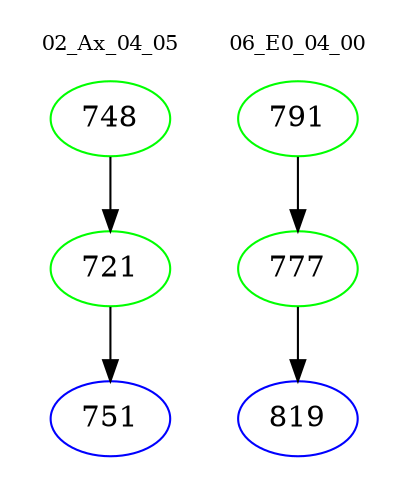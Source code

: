 digraph{
subgraph cluster_0 {
color = white
label = "02_Ax_04_05";
fontsize=10;
T0_748 [label="748", color="green"]
T0_748 -> T0_721 [color="black"]
T0_721 [label="721", color="green"]
T0_721 -> T0_751 [color="black"]
T0_751 [label="751", color="blue"]
}
subgraph cluster_1 {
color = white
label = "06_E0_04_00";
fontsize=10;
T1_791 [label="791", color="green"]
T1_791 -> T1_777 [color="black"]
T1_777 [label="777", color="green"]
T1_777 -> T1_819 [color="black"]
T1_819 [label="819", color="blue"]
}
}
